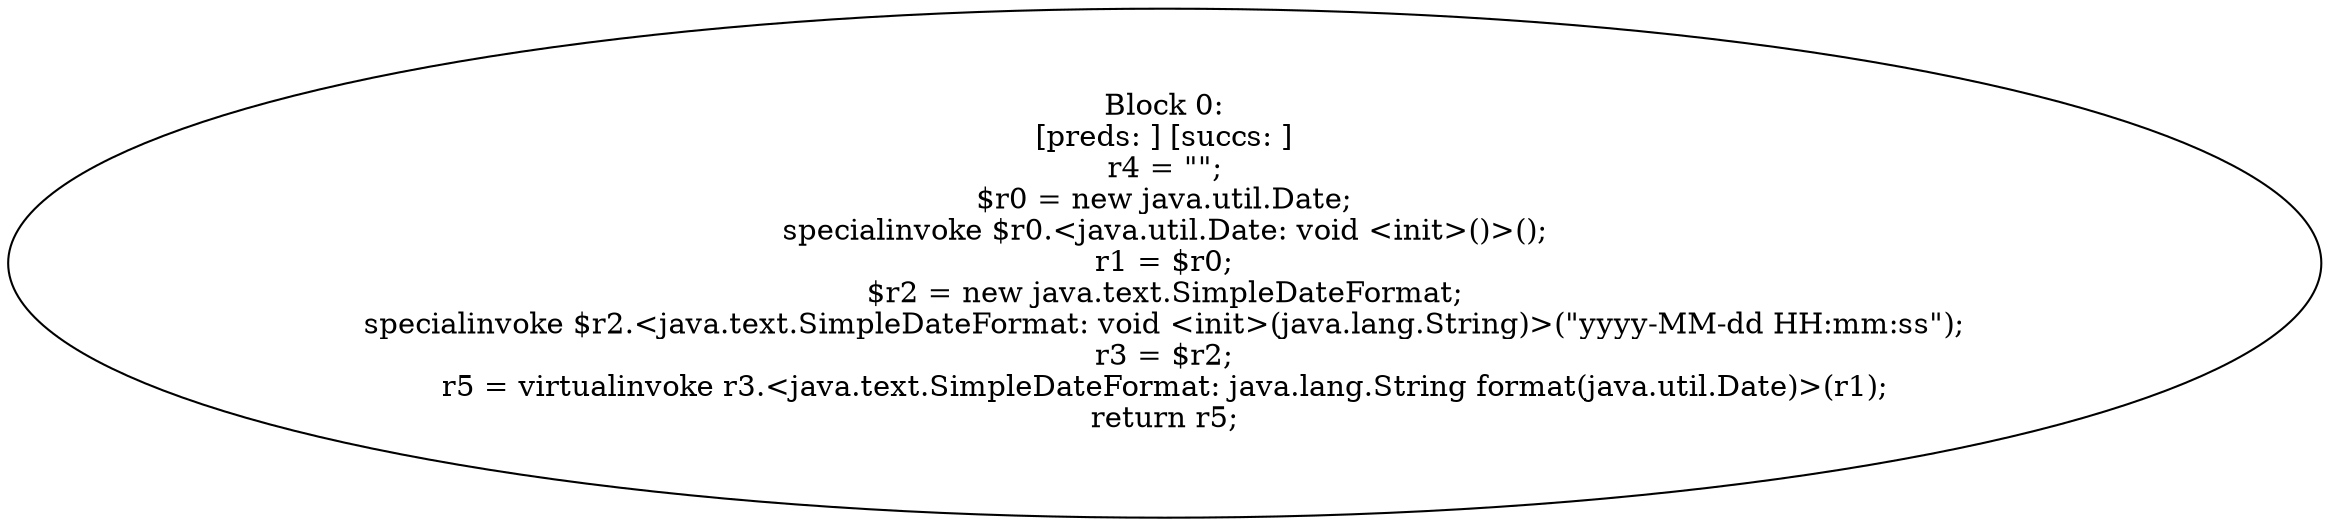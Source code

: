 digraph "unitGraph" {
    "Block 0:
[preds: ] [succs: ]
r4 = \"\";
$r0 = new java.util.Date;
specialinvoke $r0.<java.util.Date: void <init>()>();
r1 = $r0;
$r2 = new java.text.SimpleDateFormat;
specialinvoke $r2.<java.text.SimpleDateFormat: void <init>(java.lang.String)>(\"yyyy-MM-dd HH:mm:ss\");
r3 = $r2;
r5 = virtualinvoke r3.<java.text.SimpleDateFormat: java.lang.String format(java.util.Date)>(r1);
return r5;
"
}
